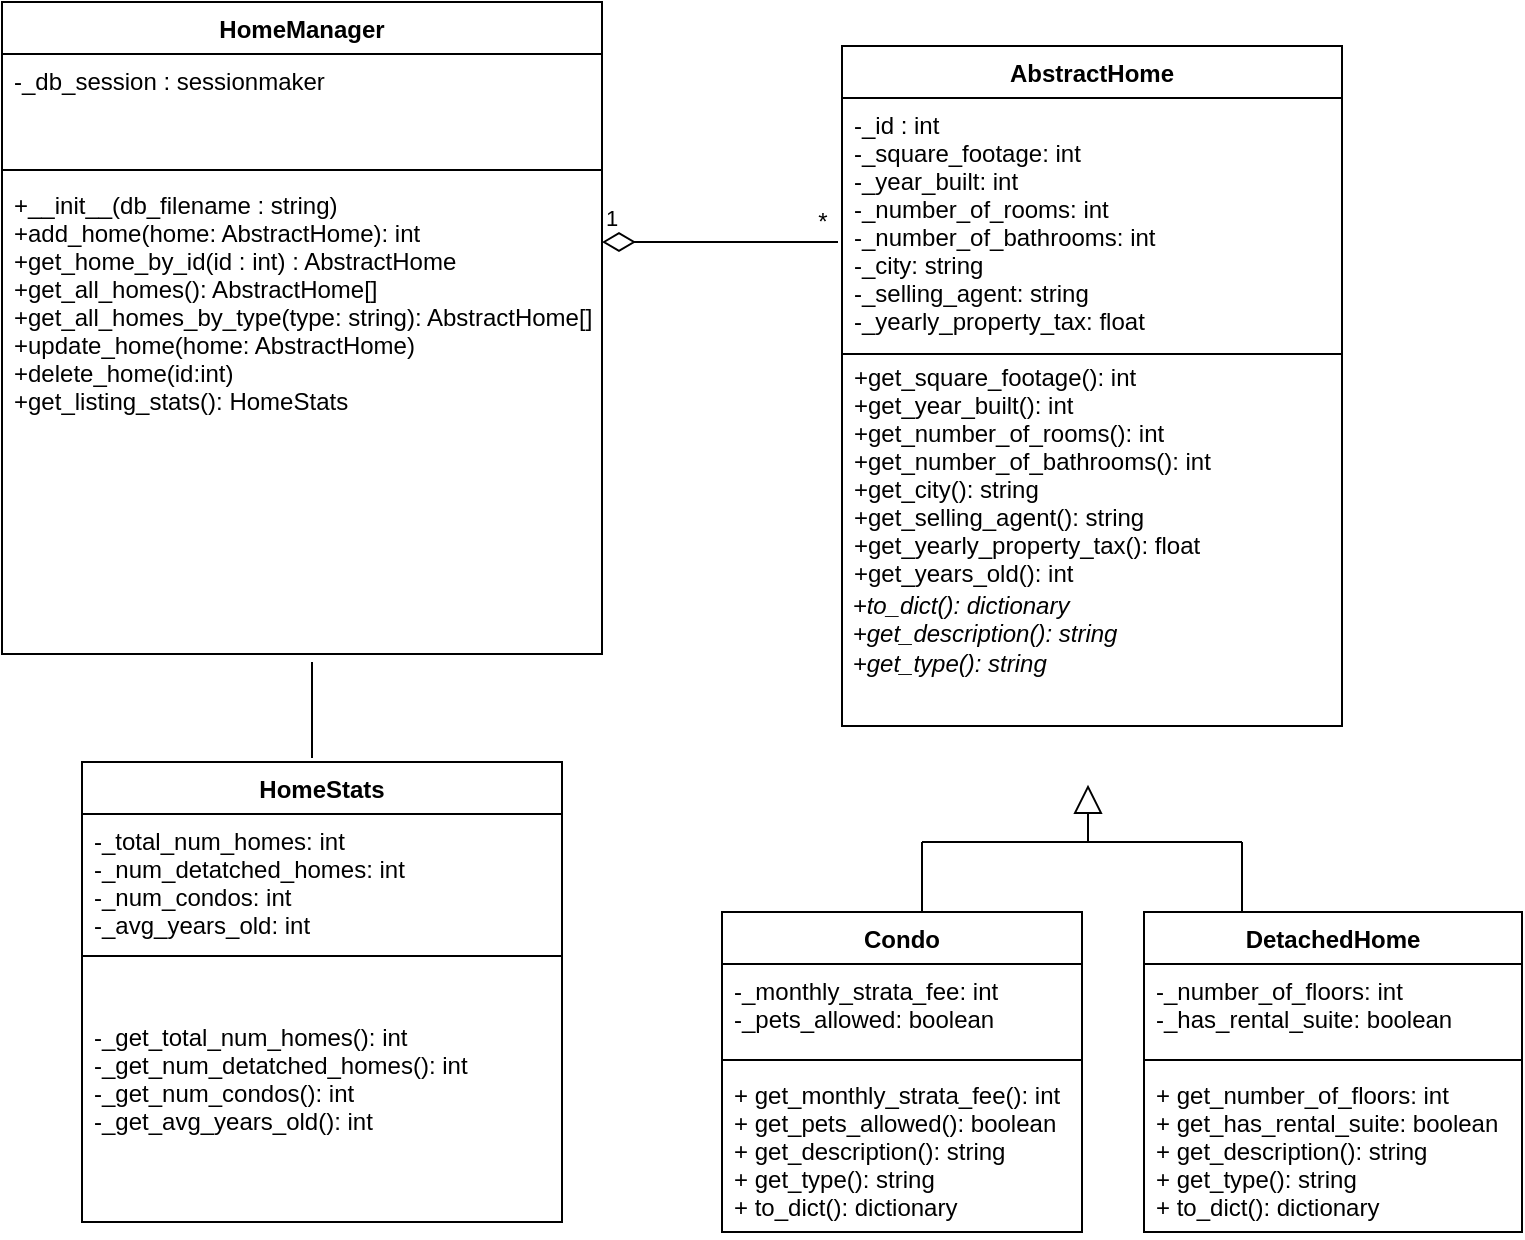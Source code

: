 <mxfile version="12.3.6" type="device" pages="1"><diagram name="Page-1" id="c4acf3e9-155e-7222-9cf6-157b1a14988f"><mxGraphModel dx="946" dy="623" grid="1" gridSize="10" guides="1" tooltips="1" connect="1" arrows="1" fold="1" page="1" pageScale="1" pageWidth="850" pageHeight="1100" background="#ffffff" math="0" shadow="0"><root><mxCell id="0"/><mxCell id="1" parent="0"/><mxCell id="u4hSwsp_2Tqo8SGXy-4d-12" value="HomeManager" style="swimlane;fontStyle=1;childLayout=stackLayout;horizontal=1;startSize=26;fillColor=none;horizontalStack=0;resizeParent=1;resizeParentMax=0;resizeLast=0;collapsible=1;marginBottom=0;" parent="1" vertex="1"><mxGeometry x="50" y="60" width="300" height="326" as="geometry"/></mxCell><mxCell id="u4hSwsp_2Tqo8SGXy-4d-13" value="-_db_session : sessionmaker" style="text;strokeColor=none;fillColor=none;align=left;verticalAlign=top;spacingLeft=4;spacingRight=4;overflow=hidden;rotatable=0;points=[[0,0.5],[1,0.5]];portConstraint=eastwest;" parent="u4hSwsp_2Tqo8SGXy-4d-12" vertex="1"><mxGeometry y="26" width="300" height="54" as="geometry"/></mxCell><mxCell id="u4hSwsp_2Tqo8SGXy-4d-17" value="" style="line;strokeWidth=1;fillColor=none;align=left;verticalAlign=middle;spacingTop=-1;spacingLeft=3;spacingRight=3;rotatable=0;labelPosition=right;points=[];portConstraint=eastwest;" parent="u4hSwsp_2Tqo8SGXy-4d-12" vertex="1"><mxGeometry y="80" width="300" height="8" as="geometry"/></mxCell><mxCell id="u4hSwsp_2Tqo8SGXy-4d-15" value="+__init__(db_filename : string)&#10;+add_home(home: AbstractHome): int&#10;+get_home_by_id(id : int) : AbstractHome&#10;+get_all_homes(): AbstractHome[]&#10;+get_all_homes_by_type(type: string): AbstractHome[]&#10;+update_home(home: AbstractHome)&#10;+delete_home(id:int)&#10;+get_listing_stats(): HomeStats&#10;" style="text;strokeColor=none;fillColor=none;align=left;verticalAlign=top;spacingLeft=4;spacingRight=4;overflow=hidden;rotatable=0;points=[[0,0.5],[1,0.5]];portConstraint=eastwest;" parent="u4hSwsp_2Tqo8SGXy-4d-12" vertex="1"><mxGeometry y="88" width="300" height="238" as="geometry"/></mxCell><mxCell id="NgDqMZJCn6OSy9cKlFaJ-1" value="1" style="endArrow=*;html=1;endSize=12;startArrow=diamondThin;startSize=14;startFill=0;edgeStyle=orthogonalEdgeStyle;align=left;verticalAlign=bottom;endFill=0;" parent="1" edge="1"><mxGeometry x="-1" y="3" relative="1" as="geometry"><mxPoint x="350" y="180" as="sourcePoint"/><mxPoint x="468" y="180" as="targetPoint"/><Array as="points"><mxPoint x="468" y="180"/></Array></mxGeometry></mxCell><mxCell id="QgeUwISRQt5MSpKxFuEr-1" value="HomeStats" style="swimlane;fontStyle=1;childLayout=stackLayout;horizontal=1;startSize=26;fillColor=none;horizontalStack=0;resizeParent=1;resizeParentMax=0;resizeLast=0;collapsible=1;marginBottom=0;" parent="1" vertex="1"><mxGeometry x="90" y="440" width="240" height="230" as="geometry"/></mxCell><mxCell id="QgeUwISRQt5MSpKxFuEr-4" value="-_total_num_homes: int &#10;-_num_detatched_homes: int&#10;-_num_condos: int&#10;-_avg_years_old: int &#10;&#10;&#10;&#10;-_get_total_num_homes(): int&#10;-_get_num_detatched_homes(): int&#10;-_get_num_condos(): int&#10;-_get_avg_years_old(): int" style="text;strokeColor=none;fillColor=none;align=left;verticalAlign=top;spacingLeft=4;spacingRight=4;overflow=hidden;rotatable=0;points=[[0,0.5],[1,0.5]];portConstraint=eastwest;" parent="QgeUwISRQt5MSpKxFuEr-1" vertex="1"><mxGeometry y="26" width="240" height="204" as="geometry"/></mxCell><mxCell id="QgeUwISRQt5MSpKxFuEr-9" value="" style="line;strokeWidth=1;fillColor=none;align=left;verticalAlign=middle;spacingTop=-1;spacingLeft=3;spacingRight=3;rotatable=0;labelPosition=right;points=[];portConstraint=eastwest;" parent="1" vertex="1"><mxGeometry x="90" y="533" width="240" height="8" as="geometry"/></mxCell><mxCell id="QgeUwISRQt5MSpKxFuEr-13" value="" style="endArrow=none;html=1;" parent="1" edge="1"><mxGeometry width="50" height="50" relative="1" as="geometry"><mxPoint x="205" y="438" as="sourcePoint"/><mxPoint x="205" y="390" as="targetPoint"/></mxGeometry></mxCell><mxCell id="QgeUwISRQt5MSpKxFuEr-14" value="AbstractHome" style="swimlane;fontStyle=1;childLayout=stackLayout;horizontal=1;startSize=26;fillColor=none;horizontalStack=0;resizeParent=1;resizeParentMax=0;resizeLast=0;collapsible=1;marginBottom=0;" parent="1" vertex="1"><mxGeometry x="470" y="82" width="250" height="340" as="geometry"/></mxCell><mxCell id="QgeUwISRQt5MSpKxFuEr-17" value="-_id : int &#10;-_square_footage: int&#10;-_year_built: int&#10;-_number_of_rooms: int&#10;-_number_of_bathrooms: int&#10;-_city: string&#10;-_selling_agent: string&#10;-_yearly_property_tax: float&#10;&#10;+get_square_footage(): int&#10;+get_year_built(): int&#10;+get_number_of_rooms(): int&#10;+get_number_of_bathrooms(): int&#10;+get_city(): string&#10;+get_selling_agent(): string&#10;+get_yearly_property_tax(): float&#10;+get_years_old(): int&#10;" style="text;strokeColor=none;fillColor=none;align=left;verticalAlign=top;spacingLeft=4;spacingRight=4;overflow=hidden;rotatable=0;points=[[0,0.5],[1,0.5]];portConstraint=eastwest;fontStyle=0" parent="QgeUwISRQt5MSpKxFuEr-14" vertex="1"><mxGeometry y="26" width="250" height="244" as="geometry"/></mxCell><mxCell id="raf-VvxG9gJW2XIux41d-7" value="&lt;i&gt;&amp;nbsp;+to_dict(): dictionary&lt;br&gt;&amp;nbsp;+get_description(): string&amp;nbsp;&lt;br style=&quot;padding: 0px ; margin: 0px&quot;&gt;&amp;nbsp;+get_type(): string&lt;br&gt;&lt;br&gt;&lt;br&gt;&lt;/i&gt;" style="text;html=1;resizable=0;points=[];autosize=1;align=left;verticalAlign=top;spacingTop=-4;" parent="QgeUwISRQt5MSpKxFuEr-14" vertex="1"><mxGeometry y="270" width="250" height="70" as="geometry"/></mxCell><mxCell id="QgeUwISRQt5MSpKxFuEr-26" value="" style="endArrow=block;endFill=0;endSize=12;html=1;entryX=0.492;entryY=1.033;entryDx=0;entryDy=0;entryPerimeter=0;" parent="1" edge="1"><mxGeometry width="160" relative="1" as="geometry"><mxPoint x="593" y="480" as="sourcePoint"/><mxPoint x="593" y="451.32" as="targetPoint"/></mxGeometry></mxCell><mxCell id="QgeUwISRQt5MSpKxFuEr-27" value="" style="line;strokeWidth=1;fillColor=none;align=left;verticalAlign=middle;spacingTop=-1;spacingLeft=3;spacingRight=3;rotatable=0;labelPosition=right;points=[];portConstraint=eastwest;" parent="1" vertex="1"><mxGeometry x="470" y="230" width="250" height="12" as="geometry"/></mxCell><mxCell id="QgeUwISRQt5MSpKxFuEr-30" value="" style="endArrow=none;html=1;" parent="1" edge="1"><mxGeometry width="50" height="50" relative="1" as="geometry"><mxPoint x="510" y="480" as="sourcePoint"/><mxPoint x="590" y="480" as="targetPoint"/></mxGeometry></mxCell><mxCell id="QgeUwISRQt5MSpKxFuEr-32" value="" style="endArrow=none;html=1;" parent="1" edge="1"><mxGeometry width="50" height="50" relative="1" as="geometry"><mxPoint x="510" y="515" as="sourcePoint"/><mxPoint x="510" y="480" as="targetPoint"/></mxGeometry></mxCell><mxCell id="QgeUwISRQt5MSpKxFuEr-34" value="Condo" style="swimlane;fontStyle=1;align=center;verticalAlign=top;childLayout=stackLayout;horizontal=1;startSize=26;horizontalStack=0;resizeParent=1;resizeParentMax=0;resizeLast=0;collapsible=1;marginBottom=0;" parent="1" vertex="1"><mxGeometry x="410" y="515" width="180" height="160" as="geometry"/></mxCell><mxCell id="QgeUwISRQt5MSpKxFuEr-35" value="-_monthly_strata_fee: int&#10;-_pets_allowed: boolean" style="text;strokeColor=none;fillColor=none;align=left;verticalAlign=top;spacingLeft=4;spacingRight=4;overflow=hidden;rotatable=0;points=[[0,0.5],[1,0.5]];portConstraint=eastwest;" parent="QgeUwISRQt5MSpKxFuEr-34" vertex="1"><mxGeometry y="26" width="180" height="44" as="geometry"/></mxCell><mxCell id="QgeUwISRQt5MSpKxFuEr-36" value="" style="line;strokeWidth=1;fillColor=none;align=left;verticalAlign=middle;spacingTop=-1;spacingLeft=3;spacingRight=3;rotatable=0;labelPosition=right;points=[];portConstraint=eastwest;" parent="QgeUwISRQt5MSpKxFuEr-34" vertex="1"><mxGeometry y="70" width="180" height="8" as="geometry"/></mxCell><mxCell id="QgeUwISRQt5MSpKxFuEr-37" value="+ get_monthly_strata_fee(): int&#10;+ get_pets_allowed(): boolean&#10;+ get_description(): string&#10;+ get_type(): string&#10;+ to_dict(): dictionary" style="text;strokeColor=none;fillColor=none;align=left;verticalAlign=top;spacingLeft=4;spacingRight=4;overflow=hidden;rotatable=0;points=[[0,0.5],[1,0.5]];portConstraint=eastwest;" parent="QgeUwISRQt5MSpKxFuEr-34" vertex="1"><mxGeometry y="78" width="180" height="82" as="geometry"/></mxCell><mxCell id="QgeUwISRQt5MSpKxFuEr-38" value="DetachedHome" style="swimlane;fontStyle=1;align=center;verticalAlign=top;childLayout=stackLayout;horizontal=1;startSize=26;horizontalStack=0;resizeParent=1;resizeParentMax=0;resizeLast=0;collapsible=1;marginBottom=0;" parent="1" vertex="1"><mxGeometry x="621" y="515" width="189" height="160" as="geometry"/></mxCell><mxCell id="QgeUwISRQt5MSpKxFuEr-39" value="-_number_of_floors: int&#10;-_has_rental_suite: boolean" style="text;strokeColor=none;fillColor=none;align=left;verticalAlign=top;spacingLeft=4;spacingRight=4;overflow=hidden;rotatable=0;points=[[0,0.5],[1,0.5]];portConstraint=eastwest;" parent="QgeUwISRQt5MSpKxFuEr-38" vertex="1"><mxGeometry y="26" width="189" height="44" as="geometry"/></mxCell><mxCell id="QgeUwISRQt5MSpKxFuEr-40" value="" style="line;strokeWidth=1;fillColor=none;align=left;verticalAlign=middle;spacingTop=-1;spacingLeft=3;spacingRight=3;rotatable=0;labelPosition=right;points=[];portConstraint=eastwest;" parent="QgeUwISRQt5MSpKxFuEr-38" vertex="1"><mxGeometry y="70" width="189" height="8" as="geometry"/></mxCell><mxCell id="QgeUwISRQt5MSpKxFuEr-41" value="+ get_number_of_floors: int&#10;+ get_has_rental_suite: boolean&#10;+ get_description(): string&#10;+ get_type(): string&#10;+ to_dict(): dictionary" style="text;strokeColor=none;fillColor=none;align=left;verticalAlign=top;spacingLeft=4;spacingRight=4;overflow=hidden;rotatable=0;points=[[0,0.5],[1,0.5]];portConstraint=eastwest;" parent="QgeUwISRQt5MSpKxFuEr-38" vertex="1"><mxGeometry y="78" width="189" height="82" as="geometry"/></mxCell><mxCell id="QgeUwISRQt5MSpKxFuEr-44" value="" style="endArrow=none;html=1;" parent="1" edge="1"><mxGeometry width="50" height="50" relative="1" as="geometry"><mxPoint x="590" y="480" as="sourcePoint"/><mxPoint x="670" y="480" as="targetPoint"/></mxGeometry></mxCell><mxCell id="QgeUwISRQt5MSpKxFuEr-46" value="" style="endArrow=none;html=1;" parent="1" edge="1"><mxGeometry width="50" height="50" relative="1" as="geometry"><mxPoint x="670" y="515" as="sourcePoint"/><mxPoint x="670" y="480" as="targetPoint"/></mxGeometry></mxCell><mxCell id="1cDLQTFVJ90eViIvbIjb-2" value="*" style="text;html=1;align=center;verticalAlign=middle;resizable=0;points=[];;autosize=1;" vertex="1" parent="1"><mxGeometry x="450" y="160" width="20" height="20" as="geometry"/></mxCell></root></mxGraphModel></diagram></mxfile>